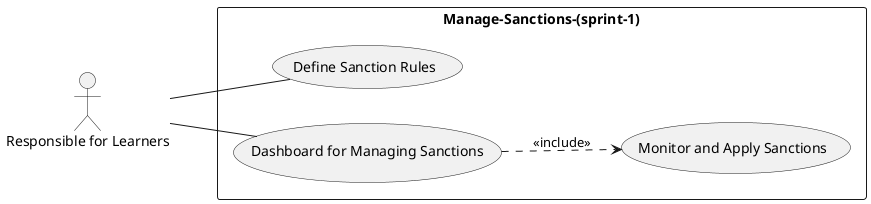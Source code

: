 @startuml
left to right direction
actor "Responsible for Learners" as Admin

rectangle Manage-Sanctions-(sprint-1) {
  usecase "Define Sanction Rules" as UC1
  usecase "Monitor and Apply Sanctions" as UC2
  usecase "Dashboard for Managing Sanctions" as UC5
}

Admin -- UC1
Admin -- UC5

UC5 ..> UC2 : <<include>>

@enduml
